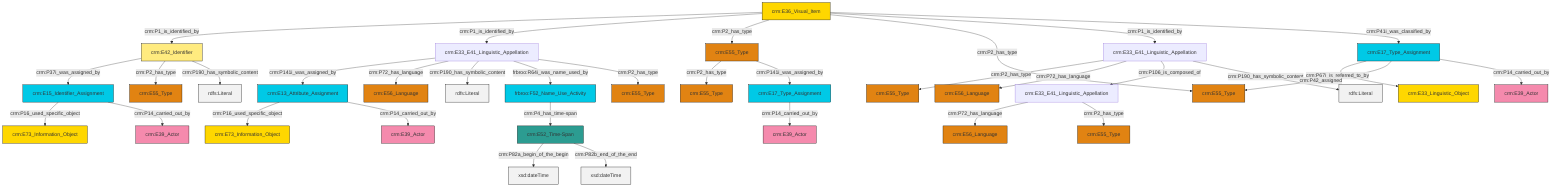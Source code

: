 graph TD
classDef Literal fill:#f2f2f2,stroke:#000000;
classDef CRM_Entity fill:#FFFFFF,stroke:#000000;
classDef Temporal_Entity fill:#00C9E6, stroke:#000000;
classDef Type fill:#E18312, stroke:#000000;
classDef Time-Span fill:#2C9C91, stroke:#000000;
classDef Appellation fill:#FFEB7F, stroke:#000000;
classDef Place fill:#008836, stroke:#000000;
classDef Persistent_Item fill:#B266B2, stroke:#000000;
classDef Conceptual_Object fill:#FFD700, stroke:#000000;
classDef Physical_Thing fill:#D2B48C, stroke:#000000;
classDef Actor fill:#f58aad, stroke:#000000;
classDef PC_Classes fill:#4ce600, stroke:#000000;
classDef Multi fill:#cccccc,stroke:#000000;

4["crm:E33_E41_Linguistic_Appellation"]:::Default -->|crm:P72_has_language| 5["crm:E56_Language"]:::Type
10["crm:E33_E41_Linguistic_Appellation"]:::Default -->|crm:P141i_was_assigned_by| 6["crm:E13_Attribute_Assignment"]:::Temporal_Entity
8["crm:E36_Visual_Item"]:::Conceptual_Object -->|crm:P1_is_identified_by| 13["crm:E42_Identifier"]:::Appellation
14["crm:E15_Identifier_Assignment"]:::Temporal_Entity -->|crm:P16_used_specific_object| 15["crm:E73_Information_Object"]:::Conceptual_Object
20["crm:E55_Type"]:::Type -->|crm:P2_has_type| 11["crm:E55_Type"]:::Type
6["crm:E13_Attribute_Assignment"]:::Temporal_Entity -->|crm:P16_used_specific_object| 0["crm:E73_Information_Object"]:::Conceptual_Object
13["crm:E42_Identifier"]:::Appellation -->|crm:P37i_was_assigned_by| 14["crm:E15_Identifier_Assignment"]:::Temporal_Entity
13["crm:E42_Identifier"]:::Appellation -->|crm:P2_has_type| 32["crm:E55_Type"]:::Type
20["crm:E55_Type"]:::Type -->|crm:P141i_was_assigned_by| 16["crm:E17_Type_Assignment"]:::Temporal_Entity
36["crm:E33_E41_Linguistic_Appellation"]:::Default -->|crm:P2_has_type| 37["crm:E55_Type"]:::Type
18["crm:E52_Time-Span"]:::Time-Span -->|crm:P82a_begin_of_the_begin| 38[xsd:dateTime]:::Literal
10["crm:E33_E41_Linguistic_Appellation"]:::Default -->|crm:P72_has_language| 24["crm:E56_Language"]:::Type
6["crm:E13_Attribute_Assignment"]:::Temporal_Entity -->|crm:P14_carried_out_by| 26["crm:E39_Actor"]:::Actor
36["crm:E33_E41_Linguistic_Appellation"]:::Default -->|crm:P72_has_language| 39["crm:E56_Language"]:::Type
42["crm:E17_Type_Assignment"]:::Temporal_Entity -->|crm:P67i_is_referred_to_by| 22["crm:E33_Linguistic_Object"]:::Conceptual_Object
44["frbroo:F52_Name_Use_Activity"]:::Temporal_Entity -->|crm:P4_has_time-span| 18["crm:E52_Time-Span"]:::Time-Span
16["crm:E17_Type_Assignment"]:::Temporal_Entity -->|crm:P14_carried_out_by| 34["crm:E39_Actor"]:::Actor
36["crm:E33_E41_Linguistic_Appellation"]:::Default -->|crm:P106_is_composed_of| 4["crm:E33_E41_Linguistic_Appellation"]:::Default
10["crm:E33_E41_Linguistic_Appellation"]:::Default -->|crm:P190_has_symbolic_content| 45[rdfs:Literal]:::Literal
10["crm:E33_E41_Linguistic_Appellation"]:::Default -->|frbroo:R64i_was_name_used_by| 44["frbroo:F52_Name_Use_Activity"]:::Temporal_Entity
8["crm:E36_Visual_Item"]:::Conceptual_Object -->|crm:P1_is_identified_by| 10["crm:E33_E41_Linguistic_Appellation"]:::Default
8["crm:E36_Visual_Item"]:::Conceptual_Object -->|crm:P2_has_type| 20["crm:E55_Type"]:::Type
36["crm:E33_E41_Linguistic_Appellation"]:::Default -->|crm:P190_has_symbolic_content| 47[rdfs:Literal]:::Literal
18["crm:E52_Time-Span"]:::Time-Span -->|crm:P82b_end_of_the_end| 48[xsd:dateTime]:::Literal
42["crm:E17_Type_Assignment"]:::Temporal_Entity -->|crm:P42_assigned| 30["crm:E55_Type"]:::Type
8["crm:E36_Visual_Item"]:::Conceptual_Object -->|crm:P2_has_type| 30["crm:E55_Type"]:::Type
10["crm:E33_E41_Linguistic_Appellation"]:::Default -->|crm:P2_has_type| 2["crm:E55_Type"]:::Type
13["crm:E42_Identifier"]:::Appellation -->|crm:P190_has_symbolic_content| 57[rdfs:Literal]:::Literal
8["crm:E36_Visual_Item"]:::Conceptual_Object -->|crm:P1_is_identified_by| 36["crm:E33_E41_Linguistic_Appellation"]:::Default
42["crm:E17_Type_Assignment"]:::Temporal_Entity -->|crm:P14_carried_out_by| 53["crm:E39_Actor"]:::Actor
4["crm:E33_E41_Linguistic_Appellation"]:::Default -->|crm:P2_has_type| 59["crm:E55_Type"]:::Type
8["crm:E36_Visual_Item"]:::Conceptual_Object -->|crm:P41i_was_classified_by| 42["crm:E17_Type_Assignment"]:::Temporal_Entity
14["crm:E15_Identifier_Assignment"]:::Temporal_Entity -->|crm:P14_carried_out_by| 28["crm:E39_Actor"]:::Actor